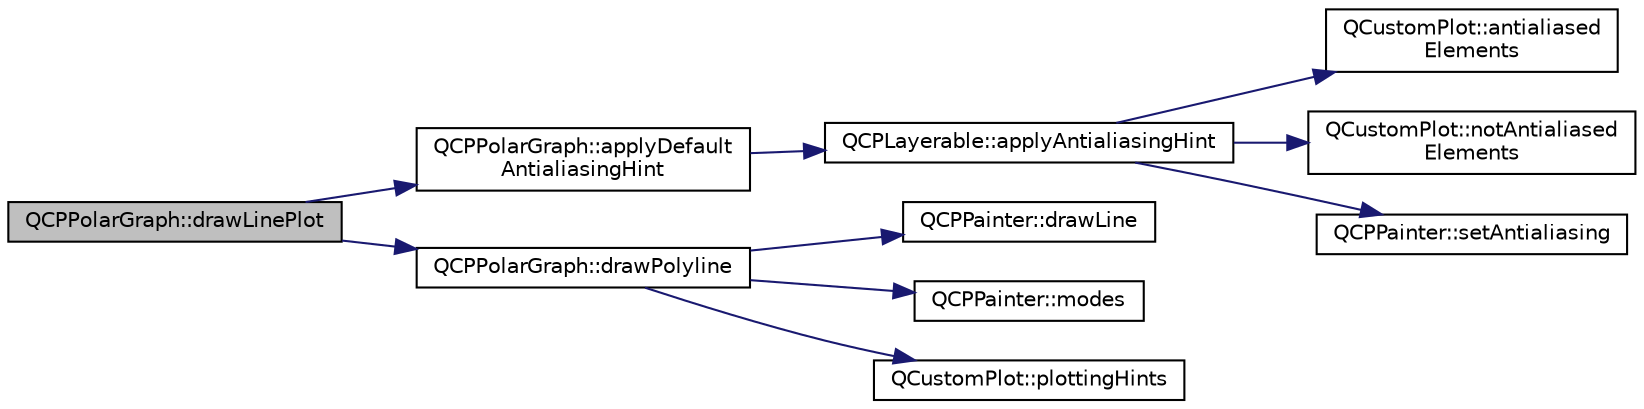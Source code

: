 digraph "QCPPolarGraph::drawLinePlot"
{
 // LATEX_PDF_SIZE
  edge [fontname="Helvetica",fontsize="10",labelfontname="Helvetica",labelfontsize="10"];
  node [fontname="Helvetica",fontsize="10",shape=record];
  rankdir="LR";
  Node1 [label="QCPPolarGraph::drawLinePlot",height=0.2,width=0.4,color="black", fillcolor="grey75", style="filled", fontcolor="black",tooltip=" "];
  Node1 -> Node2 [color="midnightblue",fontsize="10",style="solid",fontname="Helvetica"];
  Node2 [label="QCPPolarGraph::applyDefault\lAntialiasingHint",height=0.2,width=0.4,color="black", fillcolor="white", style="filled",URL="$classQCPPolarGraph.html#acc25e8bb9c15d27efdf1d9071bb1e74d",tooltip=" "];
  Node2 -> Node3 [color="midnightblue",fontsize="10",style="solid",fontname="Helvetica"];
  Node3 [label="QCPLayerable::applyAntialiasingHint",height=0.2,width=0.4,color="black", fillcolor="white", style="filled",URL="$classQCPLayerable.html#acb663e375d2d36dc5c55021ee5a2119b",tooltip=" "];
  Node3 -> Node4 [color="midnightblue",fontsize="10",style="solid",fontname="Helvetica"];
  Node4 [label="QCustomPlot::antialiased\lElements",height=0.2,width=0.4,color="black", fillcolor="white", style="filled",URL="$classQCustomPlot.html#a631762eb183aceecee73d30e108641ee",tooltip=" "];
  Node3 -> Node5 [color="midnightblue",fontsize="10",style="solid",fontname="Helvetica"];
  Node5 [label="QCustomPlot::notAntialiased\lElements",height=0.2,width=0.4,color="black", fillcolor="white", style="filled",URL="$classQCustomPlot.html#a75571bc5b2167e83def132fc993091b3",tooltip=" "];
  Node3 -> Node6 [color="midnightblue",fontsize="10",style="solid",fontname="Helvetica"];
  Node6 [label="QCPPainter::setAntialiasing",height=0.2,width=0.4,color="black", fillcolor="white", style="filled",URL="$classQCPPainter.html#aaba1deb9188244d9ea65b035112b4d05",tooltip=" "];
  Node1 -> Node7 [color="midnightblue",fontsize="10",style="solid",fontname="Helvetica"];
  Node7 [label="QCPPolarGraph::drawPolyline",height=0.2,width=0.4,color="black", fillcolor="white", style="filled",URL="$classQCPPolarGraph.html#a20bf9db1ed01c787ce8b201485c71e7d",tooltip=" "];
  Node7 -> Node8 [color="midnightblue",fontsize="10",style="solid",fontname="Helvetica"];
  Node8 [label="QCPPainter::drawLine",height=0.2,width=0.4,color="black", fillcolor="white", style="filled",URL="$classQCPPainter.html#a0b4b1b9bd495e182c731774dc800e6e0",tooltip=" "];
  Node7 -> Node9 [color="midnightblue",fontsize="10",style="solid",fontname="Helvetica"];
  Node9 [label="QCPPainter::modes",height=0.2,width=0.4,color="black", fillcolor="white", style="filled",URL="$classQCPPainter.html#aef102658219b24165f7ee2aad1b9e48f",tooltip=" "];
  Node7 -> Node10 [color="midnightblue",fontsize="10",style="solid",fontname="Helvetica"];
  Node10 [label="QCustomPlot::plottingHints",height=0.2,width=0.4,color="black", fillcolor="white", style="filled",URL="$classQCustomPlot.html#ac724f4075822f74f7b676a790095b877",tooltip=" "];
}
